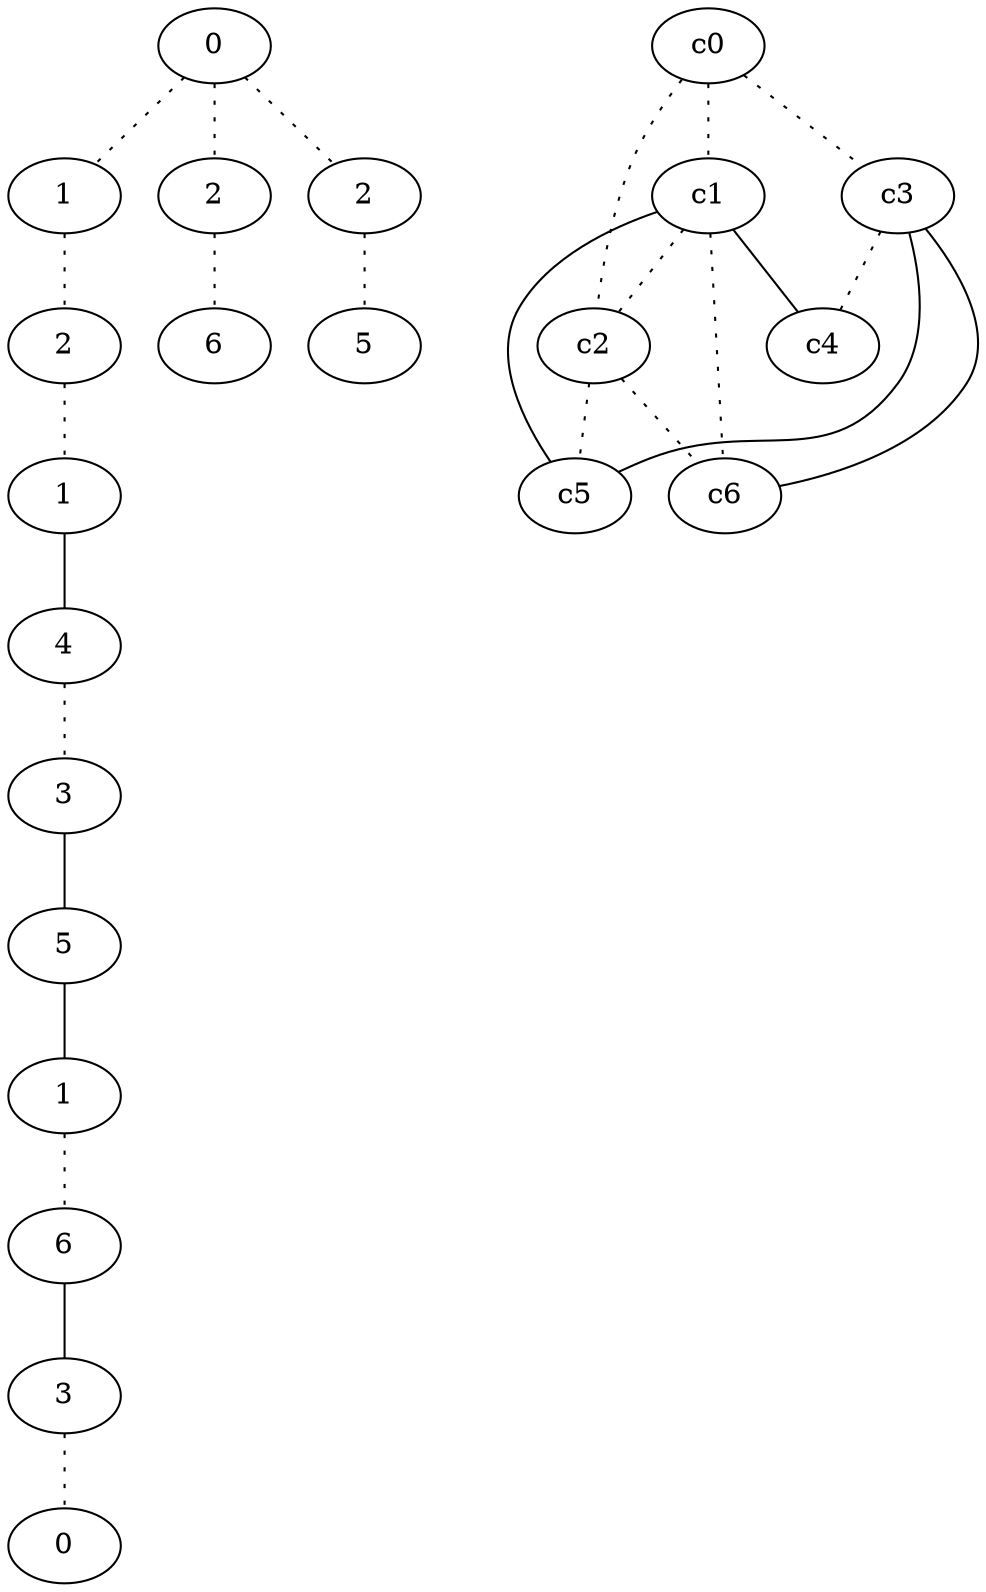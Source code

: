graph {
a0[label=0];
a1[label=1];
a2[label=2];
a3[label=1];
a4[label=4];
a5[label=3];
a6[label=5];
a7[label=1];
a8[label=6];
a9[label=3];
a10[label=0];
a11[label=2];
a12[label=6];
a13[label=2];
a14[label=5];
a0 -- a1 [style=dotted];
a0 -- a11 [style=dotted];
a0 -- a13 [style=dotted];
a1 -- a2 [style=dotted];
a2 -- a3 [style=dotted];
a3 -- a4;
a4 -- a5 [style=dotted];
a5 -- a6;
a6 -- a7;
a7 -- a8 [style=dotted];
a8 -- a9;
a9 -- a10 [style=dotted];
a11 -- a12 [style=dotted];
a13 -- a14 [style=dotted];
c0 -- c1 [style=dotted];
c0 -- c2 [style=dotted];
c0 -- c3 [style=dotted];
c1 -- c2 [style=dotted];
c1 -- c4;
c1 -- c5;
c1 -- c6 [style=dotted];
c2 -- c5 [style=dotted];
c2 -- c6 [style=dotted];
c3 -- c4 [style=dotted];
c3 -- c5;
c3 -- c6;
}
